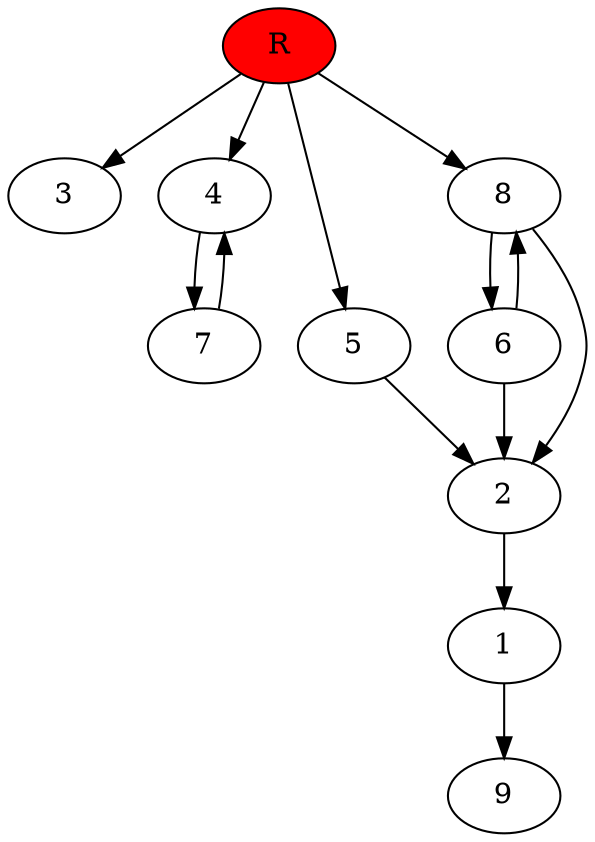 digraph prb57831 {
	1
	2
	3
	4
	5
	6
	7
	8
	R [fillcolor="#ff0000" style=filled]
	1 -> 9
	2 -> 1
	4 -> 7
	5 -> 2
	6 -> 2
	6 -> 8
	7 -> 4
	8 -> 2
	8 -> 6
	R -> 3
	R -> 4
	R -> 5
	R -> 8
}
